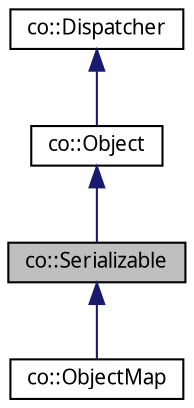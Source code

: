 digraph "co::Serializable"
{
  edge [fontname="Sans",fontsize="10",labelfontname="Sans",labelfontsize="10"];
  node [fontname="Sans",fontsize="10",shape=record];
  Node1 [label="co::Serializable",height=0.2,width=0.4,color="black", fillcolor="grey75", style="filled" fontcolor="black"];
  Node2 -> Node1 [dir="back",color="midnightblue",fontsize="10",style="solid",fontname="Sans"];
  Node2 [label="co::Object",height=0.2,width=0.4,color="black", fillcolor="white", style="filled",URL="$classco_1_1Object.html",tooltip="A distributed object. "];
  Node3 -> Node2 [dir="back",color="midnightblue",fontsize="10",style="solid",fontname="Sans"];
  Node3 [label="co::Dispatcher",height=0.2,width=0.4,color="black", fillcolor="white", style="filled",URL="$classco_1_1Dispatcher.html",tooltip="A class providing command dispatch functionality to networked objects. "];
  Node1 -> Node4 [dir="back",color="midnightblue",fontsize="10",style="solid",fontname="Sans"];
  Node4 [label="co::ObjectMap",height=0.2,width=0.4,color="black", fillcolor="white", style="filled",URL="$classco_1_1ObjectMap.html",tooltip="A distributed object registry. "];
}
